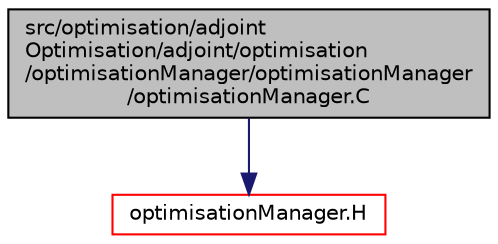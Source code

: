 digraph "src/optimisation/adjointOptimisation/adjoint/optimisation/optimisationManager/optimisationManager/optimisationManager.C"
{
  bgcolor="transparent";
  edge [fontname="Helvetica",fontsize="10",labelfontname="Helvetica",labelfontsize="10"];
  node [fontname="Helvetica",fontsize="10",shape=record];
  Node1 [label="src/optimisation/adjoint\lOptimisation/adjoint/optimisation\l/optimisationManager/optimisationManager\l/optimisationManager.C",height=0.2,width=0.4,color="black", fillcolor="grey75", style="filled" fontcolor="black"];
  Node1 -> Node2 [color="midnightblue",fontsize="10",style="solid",fontname="Helvetica"];
  Node2 [label="optimisationManager.H",height=0.2,width=0.4,color="red",URL="$optimisationManager_8H.html"];
}
